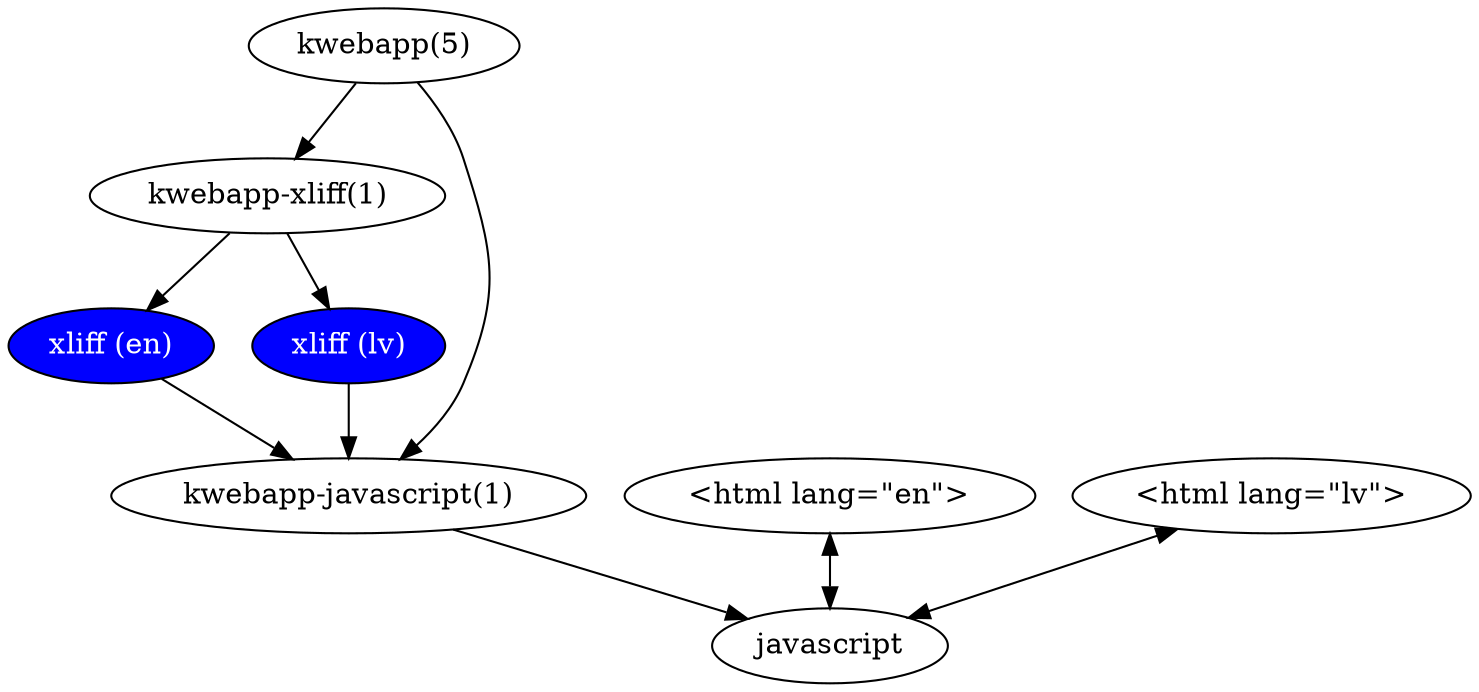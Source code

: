 digraph {
	bgcolor="transparent";

	config [label="kwebapp(5)"];
	kxliff [label="kwebapp-xliff(1)"];
	xliffen [label="xliff (en)", style="filled", fillcolor="blue", fontcolor="white"];
	xlifflv [label="xliff (lv)", style="filled", fillcolor="blue", fontcolor="white"];
	config2 [label="kwebapp-javascript(1)"];
	js [label="javascript"];
	htmlen [label="<html lang=\"en\">"]
	htmlfr [label="<html lang=\"lv\">"]

	config -> kxliff;
	kxliff -> xliffen;
	kxliff -> xlifflv;

	xliffen -> config2;
	xlifflv -> config2;

	config2 -> js;

	config -> config2;
	htmlen -> js[dir="both"];
	htmlfr -> js[dir="both"];
}
